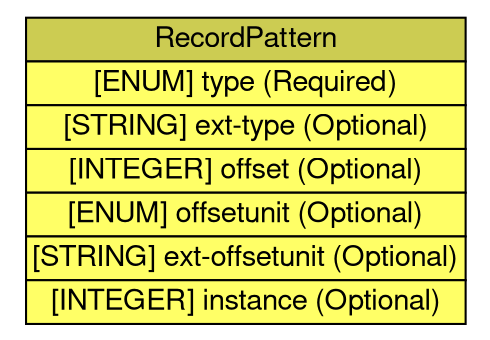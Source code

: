 digraph RecordPattern {
	graph [bb="0,0,225,155",
		rankdir=LR
	];
	node [label="\N"];
	RecordPattern	 [height=2.1528,
		label=<<table BORDER="0" CELLBORDER="1" CELLSPACING="0"> <tr> <td BGCOLOR="#cccc52" HREF="/html/IODEFv1/RecordPattern.html" TITLE="The RecordPattern class describes where in the content of the RecordItem relevant information can be found. It provides a way to reference subsets of information, identified by a pattern, in a large log file, audit trail, or forensic data. "><FONT FACE="Nimbus Sans L">RecordPattern</FONT></td> </tr>" %<tr><td BGCOLOR="#FFFF66"  HREF="/html/IODEFv1/RecordPattern.html" TITLE="Describes the type of pattern being specified in the element content.  The default is &quot;regex&quot;."><FONT FACE="Nimbus Sans L">[ENUM] type (Required)</FONT></td></tr>%<tr><td BGCOLOR="#FFFF66"  HREF="/html/IODEFv1/RecordPattern.html" TITLE="A means by which to extend the type attribute. See Section 5.1."><FONT FACE="Nimbus Sans L">[STRING] ext-type (Optional)</FONT></td></tr>%<tr><td BGCOLOR="#FFFF66"  HREF="/html/IODEFv1/RecordPattern.html" TITLE="Amount of units (determined by the offsetunit attribute) to seek into the RecordItem data before matching the pattern."><FONT FACE="Nimbus Sans L">[INTEGER] offset (Optional)</FONT></td></tr>%<tr><td BGCOLOR="#FFFF66"  HREF="/html/IODEFv1/RecordPattern.html" TITLE="Describes the units of the offset attribute. The default is &quot;line&quot;."><FONT FACE="Nimbus Sans L">[ENUM] offsetunit (Optional)</FONT></td></tr>%<tr><td BGCOLOR="#FFFF66"  HREF="/html/IODEFv1/RecordPattern.html" TITLE="A means by which to extend the offsetunit attribute.  See Section 5.1."><FONT FACE="Nimbus Sans L">[STRING] ext-offsetunit (Optional)</FONT></td></tr>%<tr><td BGCOLOR="#FFFF66"  HREF="/html/IODEFv1/RecordPattern.html" TITLE="Number of types to apply the specified pattern."><FONT FACE="Nimbus Sans L">[INTEGER] instance (Optional)</FONT></td></tr>%</table>>,
		pos="112.5,77.5",
		shape=plaintext,
		width=3.125];
}
